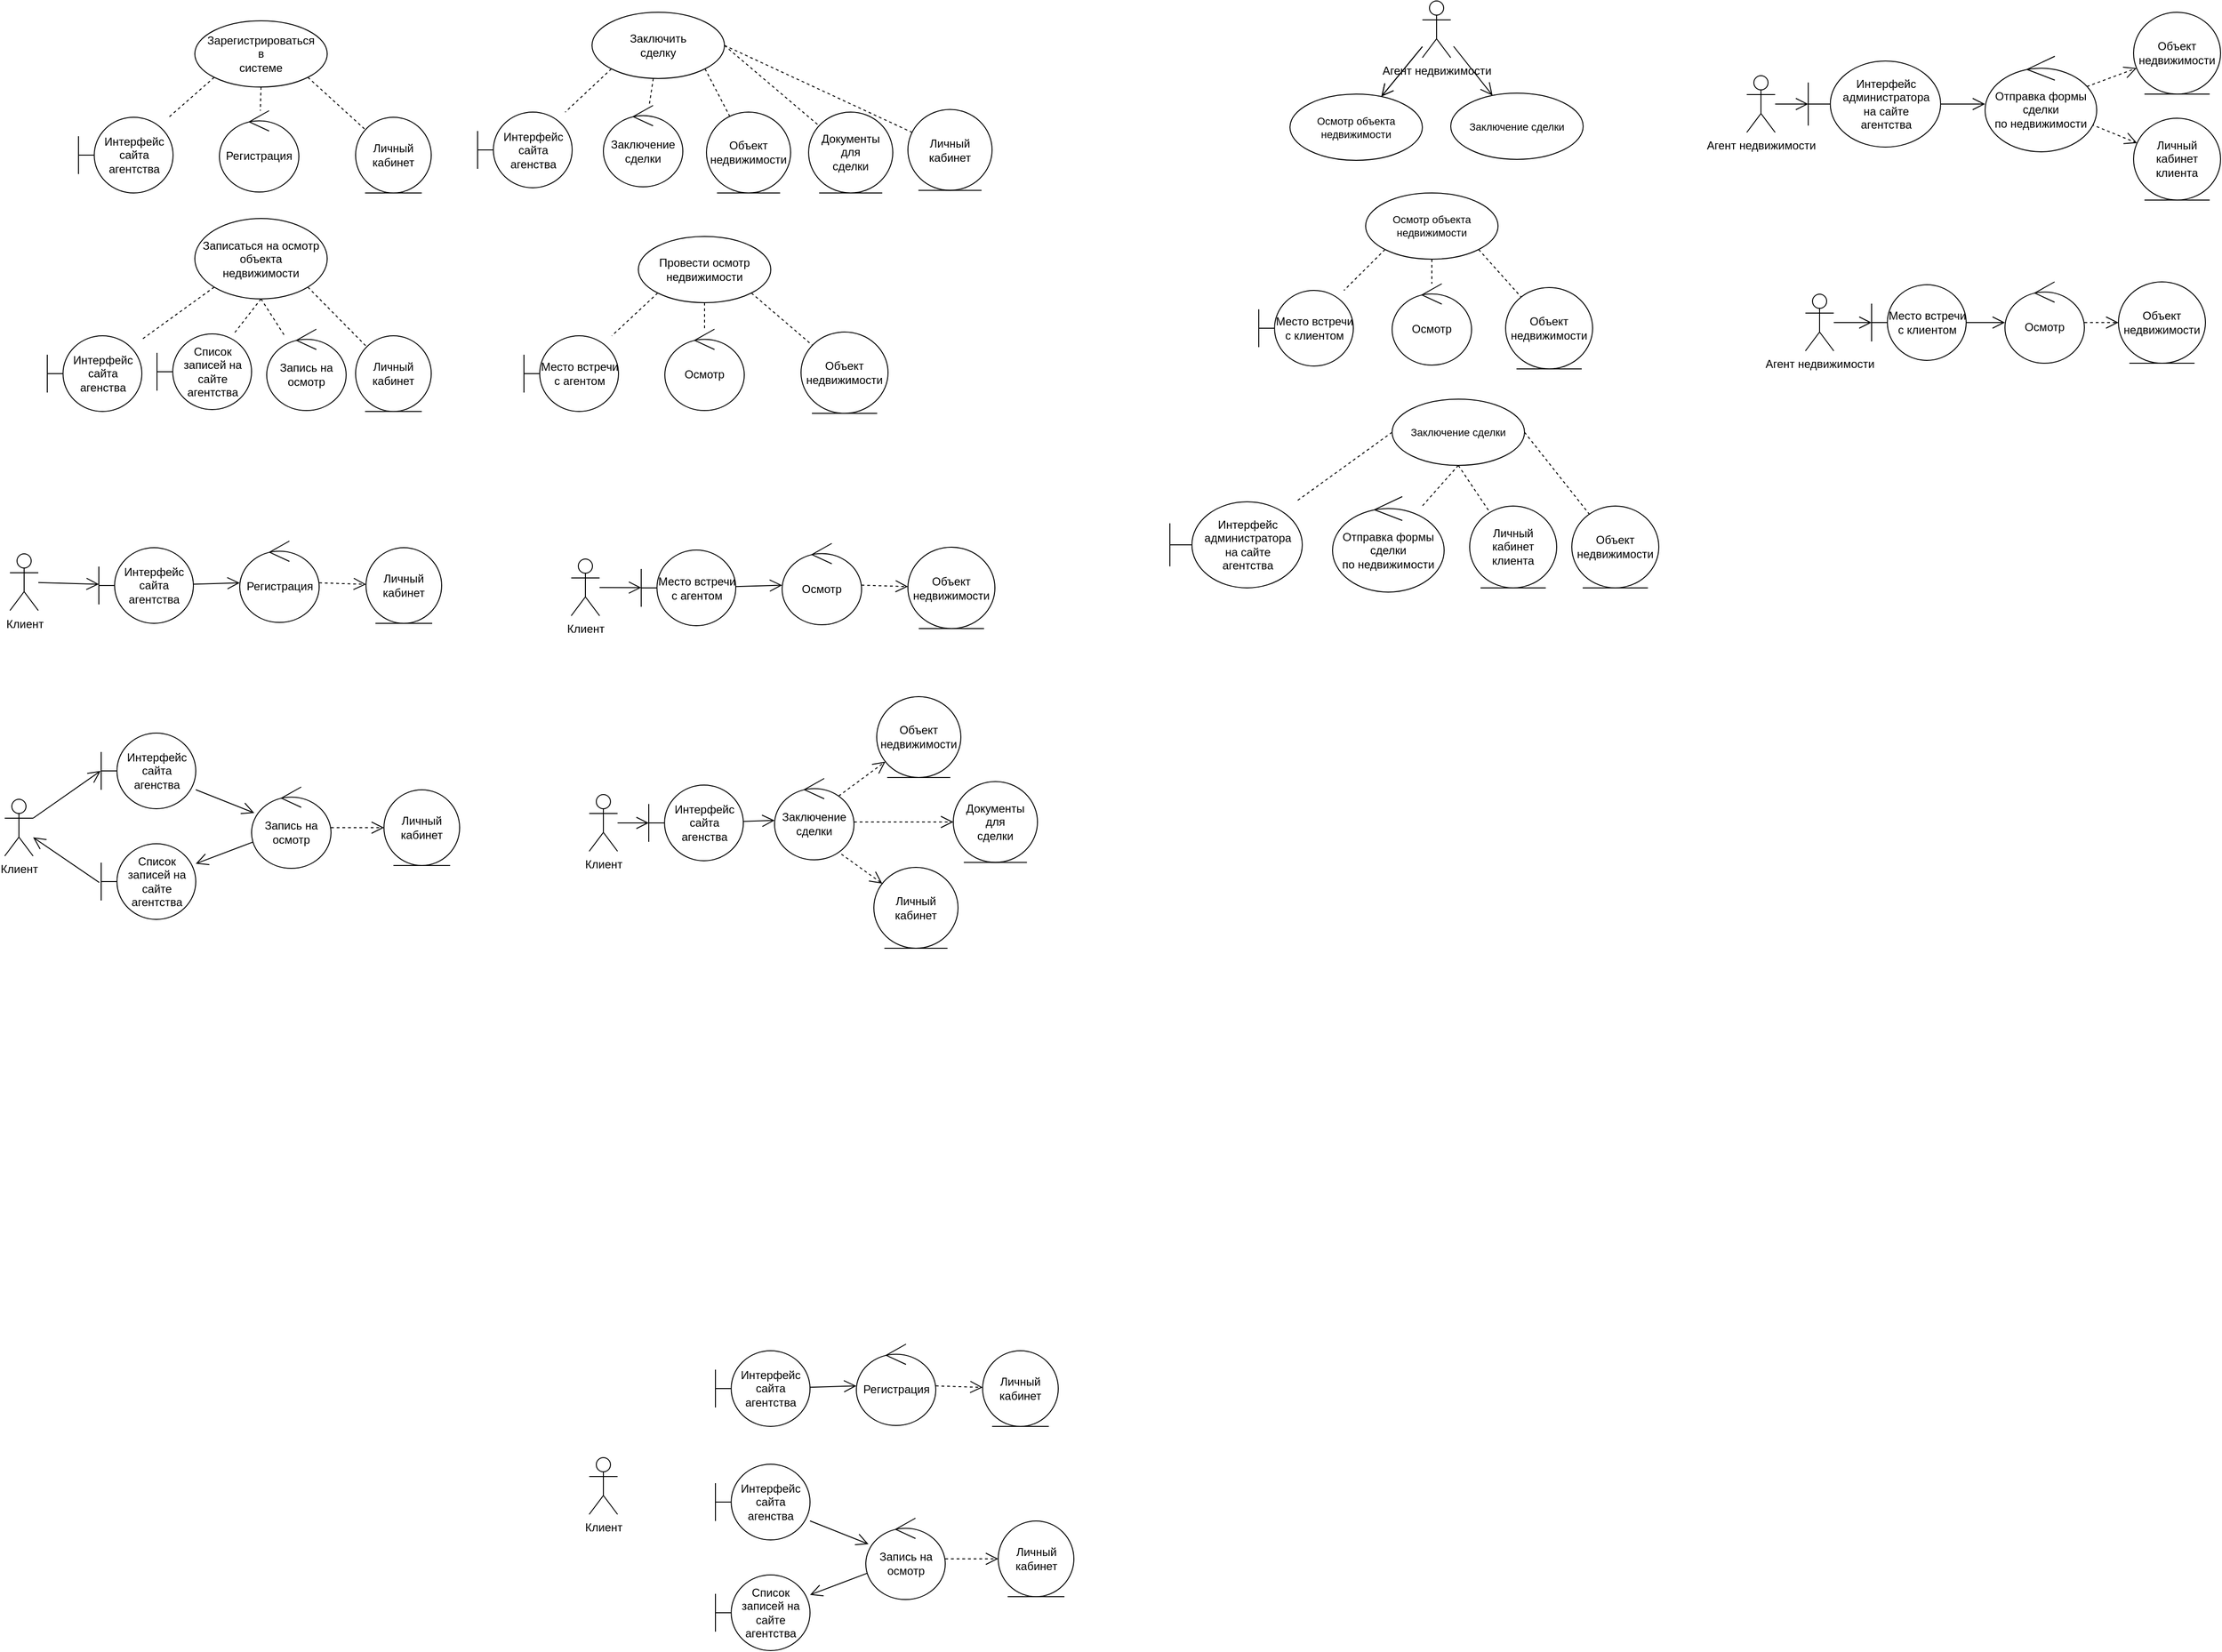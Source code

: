 <mxfile version="24.0.5" type="github">
  <diagram name="Страница — 1" id="sMpfv1vUQwmXqTF9oKSZ">
    <mxGraphModel dx="2442" dy="1540" grid="0" gridSize="10" guides="1" tooltips="1" connect="1" arrows="1" fold="1" page="1" pageScale="1" pageWidth="3300" pageHeight="4681" math="0" shadow="0">
      <root>
        <mxCell id="0" />
        <mxCell id="1" parent="0" />
        <mxCell id="YY63stGorWPtqNPKm8e1-54" value="" style="edgeStyle=none;rounded=0;orthogonalLoop=1;jettySize=auto;html=1;strokeColor=default;align=center;verticalAlign=middle;fontFamily=Helvetica;fontSize=11;fontColor=default;labelBackgroundColor=default;endArrow=open;endFill=0;strokeWidth=1;endSize=11;startSize=11;" edge="1" parent="1" source="w3AdDSWSRcpGqZ1iqoAT-1" target="YY63stGorWPtqNPKm8e1-41">
          <mxGeometry relative="1" as="geometry" />
        </mxCell>
        <mxCell id="w3AdDSWSRcpGqZ1iqoAT-1" value="Клиент" style="shape=umlActor;verticalLabelPosition=bottom;verticalAlign=top;html=1;outlineConnect=0;" parent="1" vertex="1">
          <mxGeometry x="66.5" y="615.5" width="30" height="60" as="geometry" />
        </mxCell>
        <mxCell id="YY63stGorWPtqNPKm8e1-1" value="Интерфейс&lt;div&gt;сайта&lt;/div&gt;&lt;div&gt;агентства&lt;/div&gt;" style="shape=umlBoundary;whiteSpace=wrap;html=1;" vertex="1" parent="1">
          <mxGeometry x="139" y="154" width="100" height="80" as="geometry" />
        </mxCell>
        <mxCell id="YY63stGorWPtqNPKm8e1-2" value="Личный кабинет" style="ellipse;shape=umlEntity;whiteSpace=wrap;html=1;" vertex="1" parent="1">
          <mxGeometry x="432" y="154" width="80" height="80" as="geometry" />
        </mxCell>
        <mxCell id="YY63stGorWPtqNPKm8e1-3" value="Регистрация" style="ellipse;shape=umlControl;whiteSpace=wrap;html=1;" vertex="1" parent="1">
          <mxGeometry x="288" y="147" width="84" height="86" as="geometry" />
        </mxCell>
        <mxCell id="YY63stGorWPtqNPKm8e1-24" style="edgeStyle=none;rounded=0;orthogonalLoop=1;jettySize=auto;html=1;exitX=0;exitY=1;exitDx=0;exitDy=0;dashed=1;strokeColor=default;align=center;verticalAlign=middle;fontFamily=Helvetica;fontSize=11;fontColor=default;labelBackgroundColor=default;endArrow=none;endFill=0;" edge="1" parent="1" source="YY63stGorWPtqNPKm8e1-4" target="YY63stGorWPtqNPKm8e1-21">
          <mxGeometry relative="1" as="geometry" />
        </mxCell>
        <mxCell id="YY63stGorWPtqNPKm8e1-25" style="edgeStyle=none;rounded=0;orthogonalLoop=1;jettySize=auto;html=1;exitX=0.5;exitY=1;exitDx=0;exitDy=0;dashed=1;strokeColor=default;align=center;verticalAlign=middle;fontFamily=Helvetica;fontSize=11;fontColor=default;labelBackgroundColor=default;endArrow=none;endFill=0;" edge="1" parent="1" source="YY63stGorWPtqNPKm8e1-4" target="YY63stGorWPtqNPKm8e1-23">
          <mxGeometry relative="1" as="geometry" />
        </mxCell>
        <mxCell id="YY63stGorWPtqNPKm8e1-26" style="edgeStyle=none;rounded=0;orthogonalLoop=1;jettySize=auto;html=1;exitX=1;exitY=1;exitDx=0;exitDy=0;dashed=1;strokeColor=default;align=center;verticalAlign=middle;fontFamily=Helvetica;fontSize=11;fontColor=default;labelBackgroundColor=default;endArrow=none;endFill=0;" edge="1" parent="1" source="YY63stGorWPtqNPKm8e1-4" target="YY63stGorWPtqNPKm8e1-22">
          <mxGeometry relative="1" as="geometry" />
        </mxCell>
        <mxCell id="YY63stGorWPtqNPKm8e1-4" value="Провести осмотр&lt;div&gt;недвижимости&lt;/div&gt;" style="ellipse;whiteSpace=wrap;html=1;" vertex="1" parent="1">
          <mxGeometry x="731" y="280" width="140" height="70" as="geometry" />
        </mxCell>
        <mxCell id="YY63stGorWPtqNPKm8e1-15" style="edgeStyle=none;rounded=0;orthogonalLoop=1;jettySize=auto;html=1;exitX=0;exitY=1;exitDx=0;exitDy=0;dashed=1;strokeColor=default;align=center;verticalAlign=middle;fontFamily=Helvetica;fontSize=11;fontColor=default;labelBackgroundColor=default;endArrow=none;endFill=0;" edge="1" parent="1" source="YY63stGorWPtqNPKm8e1-5" target="YY63stGorWPtqNPKm8e1-12">
          <mxGeometry relative="1" as="geometry" />
        </mxCell>
        <mxCell id="YY63stGorWPtqNPKm8e1-16" style="edgeStyle=none;rounded=0;orthogonalLoop=1;jettySize=auto;html=1;exitX=0.5;exitY=1;exitDx=0;exitDy=0;dashed=1;strokeColor=default;align=center;verticalAlign=middle;fontFamily=Helvetica;fontSize=11;fontColor=default;labelBackgroundColor=default;endArrow=none;endFill=0;" edge="1" parent="1" source="YY63stGorWPtqNPKm8e1-5" target="YY63stGorWPtqNPKm8e1-14">
          <mxGeometry relative="1" as="geometry" />
        </mxCell>
        <mxCell id="YY63stGorWPtqNPKm8e1-17" style="edgeStyle=none;rounded=0;orthogonalLoop=1;jettySize=auto;html=1;exitX=1;exitY=1;exitDx=0;exitDy=0;dashed=1;strokeColor=default;align=center;verticalAlign=middle;fontFamily=Helvetica;fontSize=11;fontColor=default;labelBackgroundColor=default;endArrow=none;endFill=0;" edge="1" parent="1" source="YY63stGorWPtqNPKm8e1-5" target="YY63stGorWPtqNPKm8e1-13">
          <mxGeometry relative="1" as="geometry" />
        </mxCell>
        <mxCell id="YY63stGorWPtqNPKm8e1-38" style="edgeStyle=none;rounded=0;orthogonalLoop=1;jettySize=auto;html=1;exitX=0.5;exitY=1;exitDx=0;exitDy=0;dashed=1;strokeColor=default;align=center;verticalAlign=middle;fontFamily=Helvetica;fontSize=11;fontColor=default;labelBackgroundColor=default;endArrow=none;endFill=0;" edge="1" parent="1" source="YY63stGorWPtqNPKm8e1-5" target="YY63stGorWPtqNPKm8e1-36">
          <mxGeometry relative="1" as="geometry" />
        </mxCell>
        <mxCell id="YY63stGorWPtqNPKm8e1-5" value="Записаться на осмотр&lt;div&gt;объекта&lt;/div&gt;&lt;div&gt;недвижимости&lt;/div&gt;" style="ellipse;whiteSpace=wrap;html=1;" vertex="1" parent="1">
          <mxGeometry x="262" y="261" width="140" height="85" as="geometry" />
        </mxCell>
        <mxCell id="YY63stGorWPtqNPKm8e1-27" style="edgeStyle=none;rounded=0;orthogonalLoop=1;jettySize=auto;html=1;exitX=0;exitY=1;exitDx=0;exitDy=0;dashed=1;strokeColor=default;align=center;verticalAlign=middle;fontFamily=Helvetica;fontSize=11;fontColor=default;labelBackgroundColor=default;endArrow=none;endFill=0;" edge="1" parent="1" source="YY63stGorWPtqNPKm8e1-6" target="YY63stGorWPtqNPKm8e1-18">
          <mxGeometry relative="1" as="geometry" />
        </mxCell>
        <mxCell id="YY63stGorWPtqNPKm8e1-28" value="" style="edgeStyle=none;rounded=0;orthogonalLoop=1;jettySize=auto;html=1;dashed=1;strokeColor=default;align=center;verticalAlign=middle;fontFamily=Helvetica;fontSize=11;fontColor=default;labelBackgroundColor=default;endArrow=none;endFill=0;" edge="1" parent="1" source="YY63stGorWPtqNPKm8e1-6" target="YY63stGorWPtqNPKm8e1-20">
          <mxGeometry relative="1" as="geometry" />
        </mxCell>
        <mxCell id="YY63stGorWPtqNPKm8e1-29" style="edgeStyle=none;rounded=0;orthogonalLoop=1;jettySize=auto;html=1;exitX=1;exitY=1;exitDx=0;exitDy=0;dashed=1;strokeColor=default;align=center;verticalAlign=middle;fontFamily=Helvetica;fontSize=11;fontColor=default;labelBackgroundColor=default;endArrow=none;endFill=0;" edge="1" parent="1" source="YY63stGorWPtqNPKm8e1-6" target="YY63stGorWPtqNPKm8e1-19">
          <mxGeometry relative="1" as="geometry" />
        </mxCell>
        <mxCell id="YY63stGorWPtqNPKm8e1-33" style="edgeStyle=none;rounded=0;orthogonalLoop=1;jettySize=auto;html=1;exitX=1;exitY=0.5;exitDx=0;exitDy=0;dashed=1;strokeColor=default;align=center;verticalAlign=middle;fontFamily=Helvetica;fontSize=11;fontColor=default;labelBackgroundColor=default;endArrow=none;endFill=0;" edge="1" parent="1" source="YY63stGorWPtqNPKm8e1-6" target="YY63stGorWPtqNPKm8e1-32">
          <mxGeometry relative="1" as="geometry" />
        </mxCell>
        <mxCell id="YY63stGorWPtqNPKm8e1-40" style="edgeStyle=none;rounded=0;orthogonalLoop=1;jettySize=auto;html=1;exitX=1;exitY=0.5;exitDx=0;exitDy=0;dashed=1;strokeColor=default;align=center;verticalAlign=middle;fontFamily=Helvetica;fontSize=11;fontColor=default;labelBackgroundColor=default;endArrow=none;endFill=0;" edge="1" parent="1" source="YY63stGorWPtqNPKm8e1-6" target="YY63stGorWPtqNPKm8e1-39">
          <mxGeometry relative="1" as="geometry" />
        </mxCell>
        <mxCell id="YY63stGorWPtqNPKm8e1-6" value="Заключить&lt;div&gt;сделку&lt;/div&gt;" style="ellipse;whiteSpace=wrap;html=1;" vertex="1" parent="1">
          <mxGeometry x="682" y="43" width="140" height="70" as="geometry" />
        </mxCell>
        <mxCell id="YY63stGorWPtqNPKm8e1-8" style="rounded=0;orthogonalLoop=1;jettySize=auto;html=1;exitX=0;exitY=1;exitDx=0;exitDy=0;dashed=1;endArrow=none;endFill=0;" edge="1" parent="1" source="YY63stGorWPtqNPKm8e1-7" target="YY63stGorWPtqNPKm8e1-1">
          <mxGeometry relative="1" as="geometry" />
        </mxCell>
        <mxCell id="YY63stGorWPtqNPKm8e1-10" style="edgeStyle=none;rounded=0;orthogonalLoop=1;jettySize=auto;html=1;exitX=0.5;exitY=1;exitDx=0;exitDy=0;dashed=1;strokeColor=default;align=center;verticalAlign=middle;fontFamily=Helvetica;fontSize=11;fontColor=default;labelBackgroundColor=default;endArrow=none;endFill=0;" edge="1" parent="1" source="YY63stGorWPtqNPKm8e1-7" target="YY63stGorWPtqNPKm8e1-3">
          <mxGeometry relative="1" as="geometry" />
        </mxCell>
        <mxCell id="YY63stGorWPtqNPKm8e1-11" style="edgeStyle=none;rounded=0;orthogonalLoop=1;jettySize=auto;html=1;exitX=1;exitY=1;exitDx=0;exitDy=0;dashed=1;strokeColor=default;align=center;verticalAlign=middle;fontFamily=Helvetica;fontSize=11;fontColor=default;labelBackgroundColor=default;endArrow=none;endFill=0;" edge="1" parent="1" source="YY63stGorWPtqNPKm8e1-7" target="YY63stGorWPtqNPKm8e1-2">
          <mxGeometry relative="1" as="geometry" />
        </mxCell>
        <mxCell id="YY63stGorWPtqNPKm8e1-7" value="Зарегистрироваться&lt;div&gt;в&lt;/div&gt;&lt;div&gt;системе&lt;/div&gt;" style="ellipse;whiteSpace=wrap;html=1;" vertex="1" parent="1">
          <mxGeometry x="262" y="52" width="140" height="70" as="geometry" />
        </mxCell>
        <mxCell id="YY63stGorWPtqNPKm8e1-12" value="Интерфейс&lt;div&gt;сайта&lt;/div&gt;&lt;div&gt;агенства&lt;/div&gt;" style="shape=umlBoundary;whiteSpace=wrap;html=1;" vertex="1" parent="1">
          <mxGeometry x="106" y="385" width="100" height="80" as="geometry" />
        </mxCell>
        <mxCell id="YY63stGorWPtqNPKm8e1-13" value="Личный кабинет" style="ellipse;shape=umlEntity;whiteSpace=wrap;html=1;" vertex="1" parent="1">
          <mxGeometry x="432" y="385" width="80" height="80" as="geometry" />
        </mxCell>
        <mxCell id="YY63stGorWPtqNPKm8e1-14" value="Запись на&lt;div&gt;осмотр&lt;/div&gt;" style="ellipse;shape=umlControl;whiteSpace=wrap;html=1;" vertex="1" parent="1">
          <mxGeometry x="338" y="378" width="84" height="86" as="geometry" />
        </mxCell>
        <mxCell id="YY63stGorWPtqNPKm8e1-18" value="Интерфейс&lt;div&gt;сайта&lt;/div&gt;&lt;div&gt;агенства&lt;/div&gt;" style="shape=umlBoundary;whiteSpace=wrap;html=1;" vertex="1" parent="1">
          <mxGeometry x="561" y="148.5" width="100" height="80" as="geometry" />
        </mxCell>
        <mxCell id="YY63stGorWPtqNPKm8e1-19" value="Объект недвижимости" style="ellipse;shape=umlEntity;whiteSpace=wrap;html=1;" vertex="1" parent="1">
          <mxGeometry x="803" y="148.5" width="89" height="85.5" as="geometry" />
        </mxCell>
        <mxCell id="YY63stGorWPtqNPKm8e1-20" value="Заключение&lt;div&gt;сделки&lt;/div&gt;" style="ellipse;shape=umlControl;whiteSpace=wrap;html=1;" vertex="1" parent="1">
          <mxGeometry x="694" y="141.5" width="84" height="86" as="geometry" />
        </mxCell>
        <mxCell id="YY63stGorWPtqNPKm8e1-21" value="Место встречи с агентом" style="shape=umlBoundary;whiteSpace=wrap;html=1;" vertex="1" parent="1">
          <mxGeometry x="610" y="385" width="100" height="80" as="geometry" />
        </mxCell>
        <mxCell id="YY63stGorWPtqNPKm8e1-22" value="Объект&lt;div&gt;недвижимости&lt;/div&gt;" style="ellipse;shape=umlEntity;whiteSpace=wrap;html=1;" vertex="1" parent="1">
          <mxGeometry x="903" y="381" width="92" height="86" as="geometry" />
        </mxCell>
        <mxCell id="YY63stGorWPtqNPKm8e1-23" value="Осмотр" style="ellipse;shape=umlControl;whiteSpace=wrap;html=1;" vertex="1" parent="1">
          <mxGeometry x="759" y="378" width="84" height="86" as="geometry" />
        </mxCell>
        <mxCell id="YY63stGorWPtqNPKm8e1-32" value="Документы&lt;div&gt;для&lt;/div&gt;&lt;div&gt;сделки&lt;/div&gt;" style="ellipse;shape=umlEntity;whiteSpace=wrap;html=1;" vertex="1" parent="1">
          <mxGeometry x="911" y="148.5" width="89" height="85.5" as="geometry" />
        </mxCell>
        <mxCell id="YY63stGorWPtqNPKm8e1-36" value="Список записей на сайте&lt;div&gt;агентства&lt;/div&gt;" style="shape=umlBoundary;whiteSpace=wrap;html=1;" vertex="1" parent="1">
          <mxGeometry x="222" y="383" width="100" height="80" as="geometry" />
        </mxCell>
        <mxCell id="YY63stGorWPtqNPKm8e1-39" value="Личный кабинет" style="ellipse;shape=umlEntity;whiteSpace=wrap;html=1;" vertex="1" parent="1">
          <mxGeometry x="1016" y="145.75" width="89" height="85.5" as="geometry" />
        </mxCell>
        <mxCell id="YY63stGorWPtqNPKm8e1-55" value="" style="edgeStyle=none;rounded=0;orthogonalLoop=1;jettySize=auto;html=1;strokeColor=default;strokeWidth=1;align=center;verticalAlign=middle;fontFamily=Helvetica;fontSize=11;fontColor=default;labelBackgroundColor=default;startSize=11;endArrow=open;endFill=0;endSize=11;" edge="1" parent="1" source="YY63stGorWPtqNPKm8e1-41" target="YY63stGorWPtqNPKm8e1-43">
          <mxGeometry relative="1" as="geometry" />
        </mxCell>
        <mxCell id="YY63stGorWPtqNPKm8e1-41" value="Интерфейс&lt;div&gt;сайта&lt;/div&gt;&lt;div&gt;агентства&lt;/div&gt;" style="shape=umlBoundary;whiteSpace=wrap;html=1;" vertex="1" parent="1">
          <mxGeometry x="160.5" y="609" width="100" height="80" as="geometry" />
        </mxCell>
        <mxCell id="YY63stGorWPtqNPKm8e1-42" value="Личный кабинет" style="ellipse;shape=umlEntity;whiteSpace=wrap;html=1;" vertex="1" parent="1">
          <mxGeometry x="443" y="609" width="80" height="80" as="geometry" />
        </mxCell>
        <mxCell id="YY63stGorWPtqNPKm8e1-56" value="" style="edgeStyle=none;rounded=0;orthogonalLoop=1;jettySize=auto;html=1;strokeColor=default;strokeWidth=1;align=center;verticalAlign=middle;fontFamily=Helvetica;fontSize=11;fontColor=default;labelBackgroundColor=default;startSize=11;endArrow=open;endFill=0;endSize=11;dashed=1;" edge="1" parent="1" source="YY63stGorWPtqNPKm8e1-43" target="YY63stGorWPtqNPKm8e1-42">
          <mxGeometry relative="1" as="geometry" />
        </mxCell>
        <mxCell id="YY63stGorWPtqNPKm8e1-43" value="Регистрация" style="ellipse;shape=umlControl;whiteSpace=wrap;html=1;" vertex="1" parent="1">
          <mxGeometry x="309.5" y="602" width="84" height="86" as="geometry" />
        </mxCell>
        <mxCell id="YY63stGorWPtqNPKm8e1-47" value="Клиент" style="shape=umlActor;verticalLabelPosition=bottom;verticalAlign=top;html=1;outlineConnect=0;" vertex="1" parent="1">
          <mxGeometry x="61" y="875" width="30" height="60" as="geometry" />
        </mxCell>
        <mxCell id="YY63stGorWPtqNPKm8e1-58" value="" style="edgeStyle=none;rounded=0;orthogonalLoop=1;jettySize=auto;html=1;strokeColor=default;strokeWidth=1;align=center;verticalAlign=middle;fontFamily=Helvetica;fontSize=11;fontColor=default;labelBackgroundColor=default;startSize=11;endArrow=open;endFill=0;endSize=11;" edge="1" parent="1" source="YY63stGorWPtqNPKm8e1-49" target="YY63stGorWPtqNPKm8e1-51">
          <mxGeometry relative="1" as="geometry" />
        </mxCell>
        <mxCell id="YY63stGorWPtqNPKm8e1-49" value="Интерфейс&lt;div&gt;сайта&lt;/div&gt;&lt;div&gt;агенства&lt;/div&gt;" style="shape=umlBoundary;whiteSpace=wrap;html=1;" vertex="1" parent="1">
          <mxGeometry x="163" y="805" width="100" height="80" as="geometry" />
        </mxCell>
        <mxCell id="YY63stGorWPtqNPKm8e1-50" value="Личный кабинет" style="ellipse;shape=umlEntity;whiteSpace=wrap;html=1;" vertex="1" parent="1">
          <mxGeometry x="462" y="865" width="80" height="80" as="geometry" />
        </mxCell>
        <mxCell id="YY63stGorWPtqNPKm8e1-59" value="" style="edgeStyle=none;rounded=0;orthogonalLoop=1;jettySize=auto;html=1;strokeColor=default;strokeWidth=1;align=center;verticalAlign=middle;fontFamily=Helvetica;fontSize=11;fontColor=default;labelBackgroundColor=default;startSize=11;endArrow=open;endFill=0;endSize=11;dashed=1;" edge="1" parent="1" source="YY63stGorWPtqNPKm8e1-51" target="YY63stGorWPtqNPKm8e1-50">
          <mxGeometry relative="1" as="geometry" />
        </mxCell>
        <mxCell id="YY63stGorWPtqNPKm8e1-60" value="" style="edgeStyle=none;rounded=0;orthogonalLoop=1;jettySize=auto;html=1;strokeColor=default;strokeWidth=1;align=center;verticalAlign=middle;fontFamily=Helvetica;fontSize=11;fontColor=default;labelBackgroundColor=default;startSize=11;endArrow=open;endFill=0;endSize=11;" edge="1" parent="1" source="YY63stGorWPtqNPKm8e1-51" target="YY63stGorWPtqNPKm8e1-52">
          <mxGeometry relative="1" as="geometry" />
        </mxCell>
        <mxCell id="YY63stGorWPtqNPKm8e1-51" value="Запись на&lt;div&gt;осмотр&lt;/div&gt;" style="ellipse;shape=umlControl;whiteSpace=wrap;html=1;" vertex="1" parent="1">
          <mxGeometry x="322" y="862" width="84" height="86" as="geometry" />
        </mxCell>
        <mxCell id="YY63stGorWPtqNPKm8e1-61" value="" style="edgeStyle=none;rounded=0;orthogonalLoop=1;jettySize=auto;html=1;strokeColor=default;strokeWidth=1;align=center;verticalAlign=middle;fontFamily=Helvetica;fontSize=11;fontColor=default;labelBackgroundColor=default;startSize=11;endArrow=open;endFill=0;endSize=11;exitX=-0.021;exitY=0.512;exitDx=0;exitDy=0;exitPerimeter=0;" edge="1" parent="1" source="YY63stGorWPtqNPKm8e1-52" target="YY63stGorWPtqNPKm8e1-47">
          <mxGeometry relative="1" as="geometry" />
        </mxCell>
        <mxCell id="YY63stGorWPtqNPKm8e1-52" value="Список записей на сайте&lt;div&gt;агентства&lt;/div&gt;" style="shape=umlBoundary;whiteSpace=wrap;html=1;" vertex="1" parent="1">
          <mxGeometry x="163" y="922" width="100" height="80" as="geometry" />
        </mxCell>
        <mxCell id="YY63stGorWPtqNPKm8e1-57" style="edgeStyle=none;rounded=0;orthogonalLoop=1;jettySize=auto;html=1;exitX=1;exitY=0.333;exitDx=0;exitDy=0;exitPerimeter=0;entryX=-0.006;entryY=0.5;entryDx=0;entryDy=0;entryPerimeter=0;strokeColor=default;strokeWidth=1;align=center;verticalAlign=middle;fontFamily=Helvetica;fontSize=11;fontColor=default;labelBackgroundColor=default;startSize=11;endArrow=open;endFill=0;endSize=11;" edge="1" parent="1" source="YY63stGorWPtqNPKm8e1-47" target="YY63stGorWPtqNPKm8e1-49">
          <mxGeometry relative="1" as="geometry" />
        </mxCell>
        <mxCell id="YY63stGorWPtqNPKm8e1-66" value="" style="edgeStyle=none;rounded=0;orthogonalLoop=1;jettySize=auto;html=1;strokeColor=default;strokeWidth=1;align=center;verticalAlign=middle;fontFamily=Helvetica;fontSize=11;fontColor=default;labelBackgroundColor=default;startSize=11;endArrow=open;endFill=0;endSize=11;" edge="1" parent="1" source="YY63stGorWPtqNPKm8e1-62" target="YY63stGorWPtqNPKm8e1-63">
          <mxGeometry relative="1" as="geometry" />
        </mxCell>
        <mxCell id="YY63stGorWPtqNPKm8e1-62" value="Клиент" style="shape=umlActor;verticalLabelPosition=bottom;verticalAlign=top;html=1;outlineConnect=0;" vertex="1" parent="1">
          <mxGeometry x="660" y="621" width="30" height="60" as="geometry" />
        </mxCell>
        <mxCell id="YY63stGorWPtqNPKm8e1-67" value="" style="edgeStyle=none;rounded=0;orthogonalLoop=1;jettySize=auto;html=1;strokeColor=default;strokeWidth=1;align=center;verticalAlign=middle;fontFamily=Helvetica;fontSize=11;fontColor=default;labelBackgroundColor=default;startSize=11;endArrow=open;endFill=0;endSize=11;" edge="1" parent="1" source="YY63stGorWPtqNPKm8e1-63" target="YY63stGorWPtqNPKm8e1-65">
          <mxGeometry relative="1" as="geometry" />
        </mxCell>
        <mxCell id="YY63stGorWPtqNPKm8e1-63" value="Место встречи с агентом" style="shape=umlBoundary;whiteSpace=wrap;html=1;" vertex="1" parent="1">
          <mxGeometry x="734" y="611.5" width="100" height="80" as="geometry" />
        </mxCell>
        <mxCell id="YY63stGorWPtqNPKm8e1-64" value="Объект&lt;div&gt;недвижимости&lt;/div&gt;" style="ellipse;shape=umlEntity;whiteSpace=wrap;html=1;" vertex="1" parent="1">
          <mxGeometry x="1016" y="608.5" width="92" height="86" as="geometry" />
        </mxCell>
        <mxCell id="YY63stGorWPtqNPKm8e1-68" value="" style="edgeStyle=none;rounded=0;orthogonalLoop=1;jettySize=auto;html=1;strokeColor=default;strokeWidth=1;align=center;verticalAlign=middle;fontFamily=Helvetica;fontSize=11;fontColor=default;labelBackgroundColor=default;startSize=11;endArrow=open;endFill=0;endSize=11;dashed=1;" edge="1" parent="1" source="YY63stGorWPtqNPKm8e1-65" target="YY63stGorWPtqNPKm8e1-64">
          <mxGeometry relative="1" as="geometry" />
        </mxCell>
        <mxCell id="YY63stGorWPtqNPKm8e1-65" value="Осмотр" style="ellipse;shape=umlControl;whiteSpace=wrap;html=1;" vertex="1" parent="1">
          <mxGeometry x="883" y="604.5" width="84" height="86" as="geometry" />
        </mxCell>
        <mxCell id="YY63stGorWPtqNPKm8e1-77" value="" style="edgeStyle=none;rounded=0;orthogonalLoop=1;jettySize=auto;html=1;strokeColor=default;strokeWidth=1;align=center;verticalAlign=middle;fontFamily=Helvetica;fontSize=11;fontColor=default;labelBackgroundColor=default;startSize=11;endArrow=open;endFill=0;endSize=11;" edge="1" parent="1" source="YY63stGorWPtqNPKm8e1-69" target="YY63stGorWPtqNPKm8e1-71">
          <mxGeometry relative="1" as="geometry" />
        </mxCell>
        <mxCell id="YY63stGorWPtqNPKm8e1-69" value="Интерфейс&lt;div&gt;сайта&lt;/div&gt;&lt;div&gt;агенства&lt;/div&gt;" style="shape=umlBoundary;whiteSpace=wrap;html=1;" vertex="1" parent="1">
          <mxGeometry x="742" y="860" width="100" height="80" as="geometry" />
        </mxCell>
        <mxCell id="YY63stGorWPtqNPKm8e1-70" value="Объект недвижимости" style="ellipse;shape=umlEntity;whiteSpace=wrap;html=1;" vertex="1" parent="1">
          <mxGeometry x="983" y="766.5" width="89" height="85.5" as="geometry" />
        </mxCell>
        <mxCell id="YY63stGorWPtqNPKm8e1-71" value="Заключение&lt;div&gt;сделки&lt;/div&gt;" style="ellipse;shape=umlControl;whiteSpace=wrap;html=1;" vertex="1" parent="1">
          <mxGeometry x="875" y="853" width="84" height="86" as="geometry" />
        </mxCell>
        <mxCell id="YY63stGorWPtqNPKm8e1-72" value="Документы&lt;div&gt;для&lt;/div&gt;&lt;div&gt;сделки&lt;/div&gt;" style="ellipse;shape=umlEntity;whiteSpace=wrap;html=1;" vertex="1" parent="1">
          <mxGeometry x="1064" y="856.25" width="89" height="85.5" as="geometry" />
        </mxCell>
        <mxCell id="YY63stGorWPtqNPKm8e1-73" value="Личный кабинет" style="ellipse;shape=umlEntity;whiteSpace=wrap;html=1;" vertex="1" parent="1">
          <mxGeometry x="980" y="947" width="89" height="85.5" as="geometry" />
        </mxCell>
        <mxCell id="YY63stGorWPtqNPKm8e1-76" value="" style="edgeStyle=none;rounded=0;orthogonalLoop=1;jettySize=auto;html=1;strokeColor=default;strokeWidth=1;align=center;verticalAlign=middle;fontFamily=Helvetica;fontSize=11;fontColor=default;labelBackgroundColor=default;startSize=11;endArrow=open;endFill=0;endSize=11;" edge="1" parent="1" source="YY63stGorWPtqNPKm8e1-75" target="YY63stGorWPtqNPKm8e1-69">
          <mxGeometry relative="1" as="geometry" />
        </mxCell>
        <mxCell id="YY63stGorWPtqNPKm8e1-75" value="Клиент" style="shape=umlActor;verticalLabelPosition=bottom;verticalAlign=top;html=1;outlineConnect=0;" vertex="1" parent="1">
          <mxGeometry x="679" y="870" width="30" height="60" as="geometry" />
        </mxCell>
        <mxCell id="YY63stGorWPtqNPKm8e1-80" value="" style="edgeStyle=none;rounded=0;orthogonalLoop=1;jettySize=auto;html=1;strokeColor=default;strokeWidth=1;align=center;verticalAlign=middle;fontFamily=Helvetica;fontSize=11;fontColor=default;labelBackgroundColor=default;startSize=11;endArrow=open;endFill=0;endSize=11;dashed=1;" edge="1" parent="1" target="YY63stGorWPtqNPKm8e1-72">
          <mxGeometry relative="1" as="geometry">
            <mxPoint x="959" y="899" as="sourcePoint" />
            <mxPoint x="1008" y="901" as="targetPoint" />
          </mxGeometry>
        </mxCell>
        <mxCell id="YY63stGorWPtqNPKm8e1-81" value="" style="edgeStyle=none;rounded=0;orthogonalLoop=1;jettySize=auto;html=1;strokeColor=default;strokeWidth=1;align=center;verticalAlign=middle;fontFamily=Helvetica;fontSize=11;fontColor=default;labelBackgroundColor=default;startSize=11;endArrow=open;endFill=0;endSize=11;dashed=1;exitX=0.807;exitY=0.216;exitDx=0;exitDy=0;exitPerimeter=0;" edge="1" parent="1" source="YY63stGorWPtqNPKm8e1-71" target="YY63stGorWPtqNPKm8e1-70">
          <mxGeometry relative="1" as="geometry">
            <mxPoint x="969" y="909" as="sourcePoint" />
            <mxPoint x="1074" y="909" as="targetPoint" />
          </mxGeometry>
        </mxCell>
        <mxCell id="YY63stGorWPtqNPKm8e1-82" value="" style="edgeStyle=none;rounded=0;orthogonalLoop=1;jettySize=auto;html=1;strokeColor=default;strokeWidth=1;align=center;verticalAlign=middle;fontFamily=Helvetica;fontSize=11;fontColor=default;labelBackgroundColor=default;startSize=11;endArrow=open;endFill=0;endSize=11;dashed=1;exitX=0.841;exitY=0.93;exitDx=0;exitDy=0;exitPerimeter=0;" edge="1" parent="1" source="YY63stGorWPtqNPKm8e1-71" target="YY63stGorWPtqNPKm8e1-73">
          <mxGeometry relative="1" as="geometry">
            <mxPoint x="953" y="882" as="sourcePoint" />
            <mxPoint x="1002" y="845" as="targetPoint" />
          </mxGeometry>
        </mxCell>
        <mxCell id="YY63stGorWPtqNPKm8e1-87" value="" style="edgeStyle=none;rounded=0;orthogonalLoop=1;jettySize=auto;html=1;strokeColor=default;strokeWidth=1;align=center;verticalAlign=middle;fontFamily=Helvetica;fontSize=11;fontColor=default;labelBackgroundColor=default;startSize=11;endArrow=open;endFill=0;endSize=11;" edge="1" parent="1" source="YY63stGorWPtqNPKm8e1-83" target="YY63stGorWPtqNPKm8e1-85">
          <mxGeometry relative="1" as="geometry" />
        </mxCell>
        <mxCell id="YY63stGorWPtqNPKm8e1-88" value="" style="edgeStyle=none;rounded=0;orthogonalLoop=1;jettySize=auto;html=1;strokeColor=default;strokeWidth=1;align=center;verticalAlign=middle;fontFamily=Helvetica;fontSize=11;fontColor=default;labelBackgroundColor=default;startSize=11;endArrow=open;endFill=0;endSize=11;" edge="1" parent="1" source="YY63stGorWPtqNPKm8e1-83" target="YY63stGorWPtqNPKm8e1-85">
          <mxGeometry relative="1" as="geometry" />
        </mxCell>
        <mxCell id="YY63stGorWPtqNPKm8e1-83" value="Агент недвижимости" style="shape=umlActor;verticalLabelPosition=bottom;verticalAlign=top;html=1;outlineConnect=0;" vertex="1" parent="1">
          <mxGeometry x="1560" y="31" width="30" height="60" as="geometry" />
        </mxCell>
        <mxCell id="YY63stGorWPtqNPKm8e1-84" value="Заключение сделки" style="ellipse;whiteSpace=wrap;html=1;fontFamily=Helvetica;fontSize=11;fontColor=default;labelBackgroundColor=default;" vertex="1" parent="1">
          <mxGeometry x="1590" y="128.5" width="140" height="70" as="geometry" />
        </mxCell>
        <mxCell id="YY63stGorWPtqNPKm8e1-85" value="Осмотр объекта&lt;div&gt;недвижимости&lt;/div&gt;" style="ellipse;whiteSpace=wrap;html=1;fontFamily=Helvetica;fontSize=11;fontColor=default;labelBackgroundColor=default;" vertex="1" parent="1">
          <mxGeometry x="1420" y="129.5" width="140" height="70" as="geometry" />
        </mxCell>
        <mxCell id="YY63stGorWPtqNPKm8e1-91" value="" style="edgeStyle=none;rounded=0;orthogonalLoop=1;jettySize=auto;html=1;strokeColor=default;strokeWidth=1;align=center;verticalAlign=middle;fontFamily=Helvetica;fontSize=11;fontColor=default;labelBackgroundColor=default;startSize=11;endArrow=open;endFill=0;endSize=11;" edge="1" parent="1" target="YY63stGorWPtqNPKm8e1-84">
          <mxGeometry relative="1" as="geometry">
            <mxPoint x="1593" y="79" as="sourcePoint" />
            <mxPoint x="1522" y="142" as="targetPoint" />
          </mxGeometry>
        </mxCell>
        <mxCell id="YY63stGorWPtqNPKm8e1-108" style="edgeStyle=none;rounded=0;orthogonalLoop=1;jettySize=auto;html=1;exitX=0;exitY=1;exitDx=0;exitDy=0;strokeColor=default;strokeWidth=1;align=center;verticalAlign=middle;fontFamily=Helvetica;fontSize=11;fontColor=default;labelBackgroundColor=default;startSize=11;endArrow=none;endFill=0;endSize=11;dashed=1;" edge="1" parent="1" source="YY63stGorWPtqNPKm8e1-92" target="YY63stGorWPtqNPKm8e1-94">
          <mxGeometry relative="1" as="geometry" />
        </mxCell>
        <mxCell id="YY63stGorWPtqNPKm8e1-110" style="edgeStyle=none;rounded=0;orthogonalLoop=1;jettySize=auto;html=1;exitX=0.5;exitY=1;exitDx=0;exitDy=0;dashed=1;strokeColor=default;strokeWidth=1;align=center;verticalAlign=middle;fontFamily=Helvetica;fontSize=11;fontColor=default;labelBackgroundColor=default;startSize=11;endArrow=none;endFill=0;endSize=11;" edge="1" parent="1" source="YY63stGorWPtqNPKm8e1-92" target="YY63stGorWPtqNPKm8e1-96">
          <mxGeometry relative="1" as="geometry" />
        </mxCell>
        <mxCell id="YY63stGorWPtqNPKm8e1-111" style="edgeStyle=none;rounded=0;orthogonalLoop=1;jettySize=auto;html=1;exitX=1;exitY=1;exitDx=0;exitDy=0;dashed=1;strokeColor=default;strokeWidth=1;align=center;verticalAlign=middle;fontFamily=Helvetica;fontSize=11;fontColor=default;labelBackgroundColor=default;startSize=11;endArrow=none;endFill=0;endSize=11;" edge="1" parent="1" source="YY63stGorWPtqNPKm8e1-92" target="YY63stGorWPtqNPKm8e1-95">
          <mxGeometry relative="1" as="geometry" />
        </mxCell>
        <mxCell id="YY63stGorWPtqNPKm8e1-92" value="Осмотр объекта&lt;div&gt;недвижимости&lt;/div&gt;" style="ellipse;whiteSpace=wrap;html=1;fontFamily=Helvetica;fontSize=11;fontColor=default;labelBackgroundColor=default;" vertex="1" parent="1">
          <mxGeometry x="1500" y="234" width="140" height="70" as="geometry" />
        </mxCell>
        <mxCell id="YY63stGorWPtqNPKm8e1-117" style="edgeStyle=none;rounded=0;orthogonalLoop=1;jettySize=auto;html=1;exitX=0;exitY=0.5;exitDx=0;exitDy=0;dashed=1;strokeColor=default;strokeWidth=1;align=center;verticalAlign=middle;fontFamily=Helvetica;fontSize=11;fontColor=default;labelBackgroundColor=default;startSize=11;endArrow=none;endFill=0;endSize=11;" edge="1" parent="1" source="YY63stGorWPtqNPKm8e1-93" target="YY63stGorWPtqNPKm8e1-113">
          <mxGeometry relative="1" as="geometry" />
        </mxCell>
        <mxCell id="YY63stGorWPtqNPKm8e1-118" style="edgeStyle=none;rounded=0;orthogonalLoop=1;jettySize=auto;html=1;exitX=0.5;exitY=1;exitDx=0;exitDy=0;dashed=1;strokeColor=default;strokeWidth=1;align=center;verticalAlign=middle;fontFamily=Helvetica;fontSize=11;fontColor=default;labelBackgroundColor=default;startSize=11;endArrow=none;endFill=0;endSize=11;" edge="1" parent="1" source="YY63stGorWPtqNPKm8e1-93" target="YY63stGorWPtqNPKm8e1-114">
          <mxGeometry relative="1" as="geometry" />
        </mxCell>
        <mxCell id="YY63stGorWPtqNPKm8e1-119" style="edgeStyle=none;rounded=0;orthogonalLoop=1;jettySize=auto;html=1;exitX=0.5;exitY=1;exitDx=0;exitDy=0;dashed=1;strokeColor=default;strokeWidth=1;align=center;verticalAlign=middle;fontFamily=Helvetica;fontSize=11;fontColor=default;labelBackgroundColor=default;startSize=11;endArrow=none;endFill=0;endSize=11;" edge="1" parent="1" source="YY63stGorWPtqNPKm8e1-93" target="YY63stGorWPtqNPKm8e1-116">
          <mxGeometry relative="1" as="geometry" />
        </mxCell>
        <mxCell id="YY63stGorWPtqNPKm8e1-120" style="edgeStyle=none;rounded=0;orthogonalLoop=1;jettySize=auto;html=1;exitX=1;exitY=0.5;exitDx=0;exitDy=0;dashed=1;strokeColor=default;strokeWidth=1;align=center;verticalAlign=middle;fontFamily=Helvetica;fontSize=11;fontColor=default;labelBackgroundColor=default;startSize=11;endArrow=none;endFill=0;endSize=11;" edge="1" parent="1" source="YY63stGorWPtqNPKm8e1-93" target="YY63stGorWPtqNPKm8e1-115">
          <mxGeometry relative="1" as="geometry" />
        </mxCell>
        <mxCell id="YY63stGorWPtqNPKm8e1-93" value="Заключение сделки" style="ellipse;whiteSpace=wrap;html=1;fontFamily=Helvetica;fontSize=11;fontColor=default;labelBackgroundColor=default;" vertex="1" parent="1">
          <mxGeometry x="1528" y="452" width="140" height="70" as="geometry" />
        </mxCell>
        <mxCell id="YY63stGorWPtqNPKm8e1-94" value="Место встречи с клиентом" style="shape=umlBoundary;whiteSpace=wrap;html=1;" vertex="1" parent="1">
          <mxGeometry x="1387" y="337" width="100" height="80" as="geometry" />
        </mxCell>
        <mxCell id="YY63stGorWPtqNPKm8e1-95" value="Объект&lt;div&gt;недвижимости&lt;/div&gt;" style="ellipse;shape=umlEntity;whiteSpace=wrap;html=1;" vertex="1" parent="1">
          <mxGeometry x="1648" y="334" width="92" height="86" as="geometry" />
        </mxCell>
        <mxCell id="YY63stGorWPtqNPKm8e1-96" value="Осмотр" style="ellipse;shape=umlControl;whiteSpace=wrap;html=1;" vertex="1" parent="1">
          <mxGeometry x="1528" y="330" width="84" height="86" as="geometry" />
        </mxCell>
        <mxCell id="YY63stGorWPtqNPKm8e1-102" value="" style="edgeStyle=none;rounded=0;orthogonalLoop=1;jettySize=auto;html=1;strokeColor=default;strokeWidth=1;align=center;verticalAlign=middle;fontFamily=Helvetica;fontSize=11;fontColor=default;labelBackgroundColor=default;startSize=11;endArrow=open;endFill=0;endSize=11;" edge="1" parent="1" source="YY63stGorWPtqNPKm8e1-97" target="YY63stGorWPtqNPKm8e1-99">
          <mxGeometry relative="1" as="geometry" />
        </mxCell>
        <mxCell id="YY63stGorWPtqNPKm8e1-97" value="Интерфейс&lt;div&gt;администратора&lt;/div&gt;&lt;div&gt;на сайте&lt;/div&gt;&lt;div&gt;агентства&lt;/div&gt;" style="shape=umlBoundary;whiteSpace=wrap;html=1;" vertex="1" parent="1">
          <mxGeometry x="1968" y="94.5" width="140" height="91" as="geometry" />
        </mxCell>
        <mxCell id="YY63stGorWPtqNPKm8e1-98" value="Объект&lt;div&gt;недвижимости&lt;/div&gt;" style="ellipse;shape=umlEntity;whiteSpace=wrap;html=1;" vertex="1" parent="1">
          <mxGeometry x="2312" y="43" width="92" height="86.5" as="geometry" />
        </mxCell>
        <mxCell id="YY63stGorWPtqNPKm8e1-105" value="" style="edgeStyle=none;rounded=0;orthogonalLoop=1;jettySize=auto;html=1;strokeColor=default;strokeWidth=1;align=center;verticalAlign=middle;fontFamily=Helvetica;fontSize=11;fontColor=default;labelBackgroundColor=default;startSize=11;endArrow=open;endFill=0;endSize=11;dashed=1;" edge="1" parent="1" source="YY63stGorWPtqNPKm8e1-99" target="YY63stGorWPtqNPKm8e1-103">
          <mxGeometry relative="1" as="geometry" />
        </mxCell>
        <mxCell id="YY63stGorWPtqNPKm8e1-99" value="Отправка формы сделки&lt;div&gt;по недвижимости&lt;/div&gt;" style="ellipse;shape=umlControl;whiteSpace=wrap;html=1;" vertex="1" parent="1">
          <mxGeometry x="2155" y="89.5" width="118" height="101" as="geometry" />
        </mxCell>
        <mxCell id="YY63stGorWPtqNPKm8e1-103" value="Личный кабинет клиента" style="ellipse;shape=umlEntity;whiteSpace=wrap;html=1;" vertex="1" parent="1">
          <mxGeometry x="2312" y="155" width="92" height="86.5" as="geometry" />
        </mxCell>
        <mxCell id="YY63stGorWPtqNPKm8e1-107" value="" style="edgeStyle=none;rounded=0;orthogonalLoop=1;jettySize=auto;html=1;strokeColor=default;strokeWidth=1;align=center;verticalAlign=middle;fontFamily=Helvetica;fontSize=11;fontColor=default;labelBackgroundColor=default;startSize=11;endArrow=open;endFill=0;endSize=11;exitX=0.912;exitY=0.317;exitDx=0;exitDy=0;exitPerimeter=0;dashed=1;" edge="1" parent="1" source="YY63stGorWPtqNPKm8e1-99" target="YY63stGorWPtqNPKm8e1-98">
          <mxGeometry relative="1" as="geometry">
            <mxPoint x="2277" y="171" as="sourcePoint" />
            <mxPoint x="2326" y="191" as="targetPoint" />
          </mxGeometry>
        </mxCell>
        <mxCell id="YY63stGorWPtqNPKm8e1-113" value="Интерфейс&lt;div&gt;администратора&lt;/div&gt;&lt;div&gt;на сайте&lt;/div&gt;&lt;div&gt;агентства&lt;/div&gt;" style="shape=umlBoundary;whiteSpace=wrap;html=1;" vertex="1" parent="1">
          <mxGeometry x="1293" y="560.5" width="140" height="91" as="geometry" />
        </mxCell>
        <mxCell id="YY63stGorWPtqNPKm8e1-114" value="Отправка формы сделки&lt;div&gt;по недвижимости&lt;/div&gt;" style="ellipse;shape=umlControl;whiteSpace=wrap;html=1;" vertex="1" parent="1">
          <mxGeometry x="1465" y="555" width="118" height="101" as="geometry" />
        </mxCell>
        <mxCell id="YY63stGorWPtqNPKm8e1-115" value="Объект&lt;div&gt;недвижимости&lt;/div&gt;" style="ellipse;shape=umlEntity;whiteSpace=wrap;html=1;" vertex="1" parent="1">
          <mxGeometry x="1718" y="565" width="92" height="86.5" as="geometry" />
        </mxCell>
        <mxCell id="YY63stGorWPtqNPKm8e1-116" value="Личный кабинет клиента" style="ellipse;shape=umlEntity;whiteSpace=wrap;html=1;" vertex="1" parent="1">
          <mxGeometry x="1610" y="565" width="92" height="86.5" as="geometry" />
        </mxCell>
        <mxCell id="YY63stGorWPtqNPKm8e1-123" value="" style="edgeStyle=none;rounded=0;orthogonalLoop=1;jettySize=auto;html=1;strokeColor=default;strokeWidth=1;align=center;verticalAlign=middle;fontFamily=Helvetica;fontSize=11;fontColor=default;labelBackgroundColor=default;startSize=11;endArrow=open;endFill=0;endSize=11;" edge="1" parent="1" source="YY63stGorWPtqNPKm8e1-121" target="YY63stGorWPtqNPKm8e1-97">
          <mxGeometry relative="1" as="geometry" />
        </mxCell>
        <mxCell id="YY63stGorWPtqNPKm8e1-121" value="Агент недвижимости" style="shape=umlActor;verticalLabelPosition=bottom;verticalAlign=top;html=1;outlineConnect=0;" vertex="1" parent="1">
          <mxGeometry x="1903" y="110" width="30" height="60" as="geometry" />
        </mxCell>
        <mxCell id="YY63stGorWPtqNPKm8e1-127" value="" style="edgeStyle=none;rounded=0;orthogonalLoop=1;jettySize=auto;html=1;strokeColor=default;strokeWidth=1;align=center;verticalAlign=middle;fontFamily=Helvetica;fontSize=11;fontColor=default;labelBackgroundColor=default;startSize=11;endArrow=open;endFill=0;endSize=11;" edge="1" parent="1" source="YY63stGorWPtqNPKm8e1-124" target="YY63stGorWPtqNPKm8e1-126">
          <mxGeometry relative="1" as="geometry" />
        </mxCell>
        <mxCell id="YY63stGorWPtqNPKm8e1-124" value="Место встречи с клиентом" style="shape=umlBoundary;whiteSpace=wrap;html=1;" vertex="1" parent="1">
          <mxGeometry x="2035" y="331" width="100" height="80" as="geometry" />
        </mxCell>
        <mxCell id="YY63stGorWPtqNPKm8e1-125" value="Объект&lt;div&gt;недвижимости&lt;/div&gt;" style="ellipse;shape=umlEntity;whiteSpace=wrap;html=1;" vertex="1" parent="1">
          <mxGeometry x="2296" y="328" width="92" height="86" as="geometry" />
        </mxCell>
        <mxCell id="YY63stGorWPtqNPKm8e1-128" value="" style="edgeStyle=none;rounded=0;orthogonalLoop=1;jettySize=auto;html=1;strokeColor=default;strokeWidth=1;align=center;verticalAlign=middle;fontFamily=Helvetica;fontSize=11;fontColor=default;labelBackgroundColor=default;startSize=11;endArrow=open;endFill=0;endSize=11;dashed=1;" edge="1" parent="1" source="YY63stGorWPtqNPKm8e1-126" target="YY63stGorWPtqNPKm8e1-125">
          <mxGeometry relative="1" as="geometry" />
        </mxCell>
        <mxCell id="YY63stGorWPtqNPKm8e1-126" value="Осмотр" style="ellipse;shape=umlControl;whiteSpace=wrap;html=1;" vertex="1" parent="1">
          <mxGeometry x="2176" y="328" width="84" height="86" as="geometry" />
        </mxCell>
        <mxCell id="YY63stGorWPtqNPKm8e1-130" value="" style="edgeStyle=none;rounded=0;orthogonalLoop=1;jettySize=auto;html=1;strokeColor=default;strokeWidth=1;align=center;verticalAlign=middle;fontFamily=Helvetica;fontSize=11;fontColor=default;labelBackgroundColor=default;startSize=11;endArrow=open;endFill=0;endSize=11;" edge="1" parent="1" source="YY63stGorWPtqNPKm8e1-129" target="YY63stGorWPtqNPKm8e1-124">
          <mxGeometry relative="1" as="geometry" />
        </mxCell>
        <mxCell id="YY63stGorWPtqNPKm8e1-129" value="Агент недвижимости" style="shape=umlActor;verticalLabelPosition=bottom;verticalAlign=top;html=1;outlineConnect=0;" vertex="1" parent="1">
          <mxGeometry x="1965" y="341" width="30" height="60" as="geometry" />
        </mxCell>
        <mxCell id="YY63stGorWPtqNPKm8e1-131" value="Клиент" style="shape=umlActor;verticalLabelPosition=bottom;verticalAlign=top;html=1;outlineConnect=0;" vertex="1" parent="1">
          <mxGeometry x="679" y="1571" width="30" height="60" as="geometry" />
        </mxCell>
        <mxCell id="YY63stGorWPtqNPKm8e1-132" value="" style="edgeStyle=none;rounded=0;orthogonalLoop=1;jettySize=auto;html=1;strokeColor=default;strokeWidth=1;align=center;verticalAlign=middle;fontFamily=Helvetica;fontSize=11;fontColor=default;labelBackgroundColor=default;startSize=11;endArrow=open;endFill=0;endSize=11;" edge="1" parent="1" source="YY63stGorWPtqNPKm8e1-133" target="YY63stGorWPtqNPKm8e1-136">
          <mxGeometry relative="1" as="geometry" />
        </mxCell>
        <mxCell id="YY63stGorWPtqNPKm8e1-133" value="Интерфейс&lt;div&gt;сайта&lt;/div&gt;&lt;div&gt;агентства&lt;/div&gt;" style="shape=umlBoundary;whiteSpace=wrap;html=1;" vertex="1" parent="1">
          <mxGeometry x="812.5" y="1458" width="100" height="80" as="geometry" />
        </mxCell>
        <mxCell id="YY63stGorWPtqNPKm8e1-134" value="Личный кабинет" style="ellipse;shape=umlEntity;whiteSpace=wrap;html=1;" vertex="1" parent="1">
          <mxGeometry x="1095" y="1458" width="80" height="80" as="geometry" />
        </mxCell>
        <mxCell id="YY63stGorWPtqNPKm8e1-135" value="" style="edgeStyle=none;rounded=0;orthogonalLoop=1;jettySize=auto;html=1;strokeColor=default;strokeWidth=1;align=center;verticalAlign=middle;fontFamily=Helvetica;fontSize=11;fontColor=default;labelBackgroundColor=default;startSize=11;endArrow=open;endFill=0;endSize=11;dashed=1;" edge="1" parent="1" source="YY63stGorWPtqNPKm8e1-136" target="YY63stGorWPtqNPKm8e1-134">
          <mxGeometry relative="1" as="geometry" />
        </mxCell>
        <mxCell id="YY63stGorWPtqNPKm8e1-136" value="Регистрация" style="ellipse;shape=umlControl;whiteSpace=wrap;html=1;" vertex="1" parent="1">
          <mxGeometry x="961.5" y="1451" width="84" height="86" as="geometry" />
        </mxCell>
        <mxCell id="YY63stGorWPtqNPKm8e1-137" value="" style="edgeStyle=none;rounded=0;orthogonalLoop=1;jettySize=auto;html=1;strokeColor=default;strokeWidth=1;align=center;verticalAlign=middle;fontFamily=Helvetica;fontSize=11;fontColor=default;labelBackgroundColor=default;startSize=11;endArrow=open;endFill=0;endSize=11;" edge="1" parent="1" source="YY63stGorWPtqNPKm8e1-138" target="YY63stGorWPtqNPKm8e1-142">
          <mxGeometry relative="1" as="geometry" />
        </mxCell>
        <mxCell id="YY63stGorWPtqNPKm8e1-138" value="Интерфейс&lt;div&gt;сайта&lt;/div&gt;&lt;div&gt;агенства&lt;/div&gt;" style="shape=umlBoundary;whiteSpace=wrap;html=1;" vertex="1" parent="1">
          <mxGeometry x="812.5" y="1578" width="100" height="80" as="geometry" />
        </mxCell>
        <mxCell id="YY63stGorWPtqNPKm8e1-139" value="Личный кабинет" style="ellipse;shape=umlEntity;whiteSpace=wrap;html=1;" vertex="1" parent="1">
          <mxGeometry x="1111.5" y="1638" width="80" height="80" as="geometry" />
        </mxCell>
        <mxCell id="YY63stGorWPtqNPKm8e1-140" value="" style="edgeStyle=none;rounded=0;orthogonalLoop=1;jettySize=auto;html=1;strokeColor=default;strokeWidth=1;align=center;verticalAlign=middle;fontFamily=Helvetica;fontSize=11;fontColor=default;labelBackgroundColor=default;startSize=11;endArrow=open;endFill=0;endSize=11;dashed=1;" edge="1" parent="1" source="YY63stGorWPtqNPKm8e1-142" target="YY63stGorWPtqNPKm8e1-139">
          <mxGeometry relative="1" as="geometry" />
        </mxCell>
        <mxCell id="YY63stGorWPtqNPKm8e1-141" value="" style="edgeStyle=none;rounded=0;orthogonalLoop=1;jettySize=auto;html=1;strokeColor=default;strokeWidth=1;align=center;verticalAlign=middle;fontFamily=Helvetica;fontSize=11;fontColor=default;labelBackgroundColor=default;startSize=11;endArrow=open;endFill=0;endSize=11;" edge="1" parent="1" source="YY63stGorWPtqNPKm8e1-142" target="YY63stGorWPtqNPKm8e1-143">
          <mxGeometry relative="1" as="geometry" />
        </mxCell>
        <mxCell id="YY63stGorWPtqNPKm8e1-142" value="Запись на&lt;div&gt;осмотр&lt;/div&gt;" style="ellipse;shape=umlControl;whiteSpace=wrap;html=1;" vertex="1" parent="1">
          <mxGeometry x="971.5" y="1635" width="84" height="86" as="geometry" />
        </mxCell>
        <mxCell id="YY63stGorWPtqNPKm8e1-143" value="Список записей на сайте&lt;div&gt;агентства&lt;/div&gt;" style="shape=umlBoundary;whiteSpace=wrap;html=1;" vertex="1" parent="1">
          <mxGeometry x="812.5" y="1695" width="100" height="80" as="geometry" />
        </mxCell>
      </root>
    </mxGraphModel>
  </diagram>
</mxfile>
